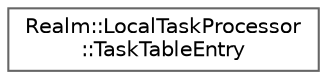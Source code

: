 digraph "Graphical Class Hierarchy"
{
 // LATEX_PDF_SIZE
  bgcolor="transparent";
  edge [fontname=Helvetica,fontsize=10,labelfontname=Helvetica,labelfontsize=10];
  node [fontname=Helvetica,fontsize=10,shape=box,height=0.2,width=0.4];
  rankdir="LR";
  Node0 [id="Node000000",label="Realm::LocalTaskProcessor\l::TaskTableEntry",height=0.2,width=0.4,color="grey40", fillcolor="white", style="filled",URL="$structRealm_1_1LocalTaskProcessor_1_1TaskTableEntry.html",tooltip=" "];
}
